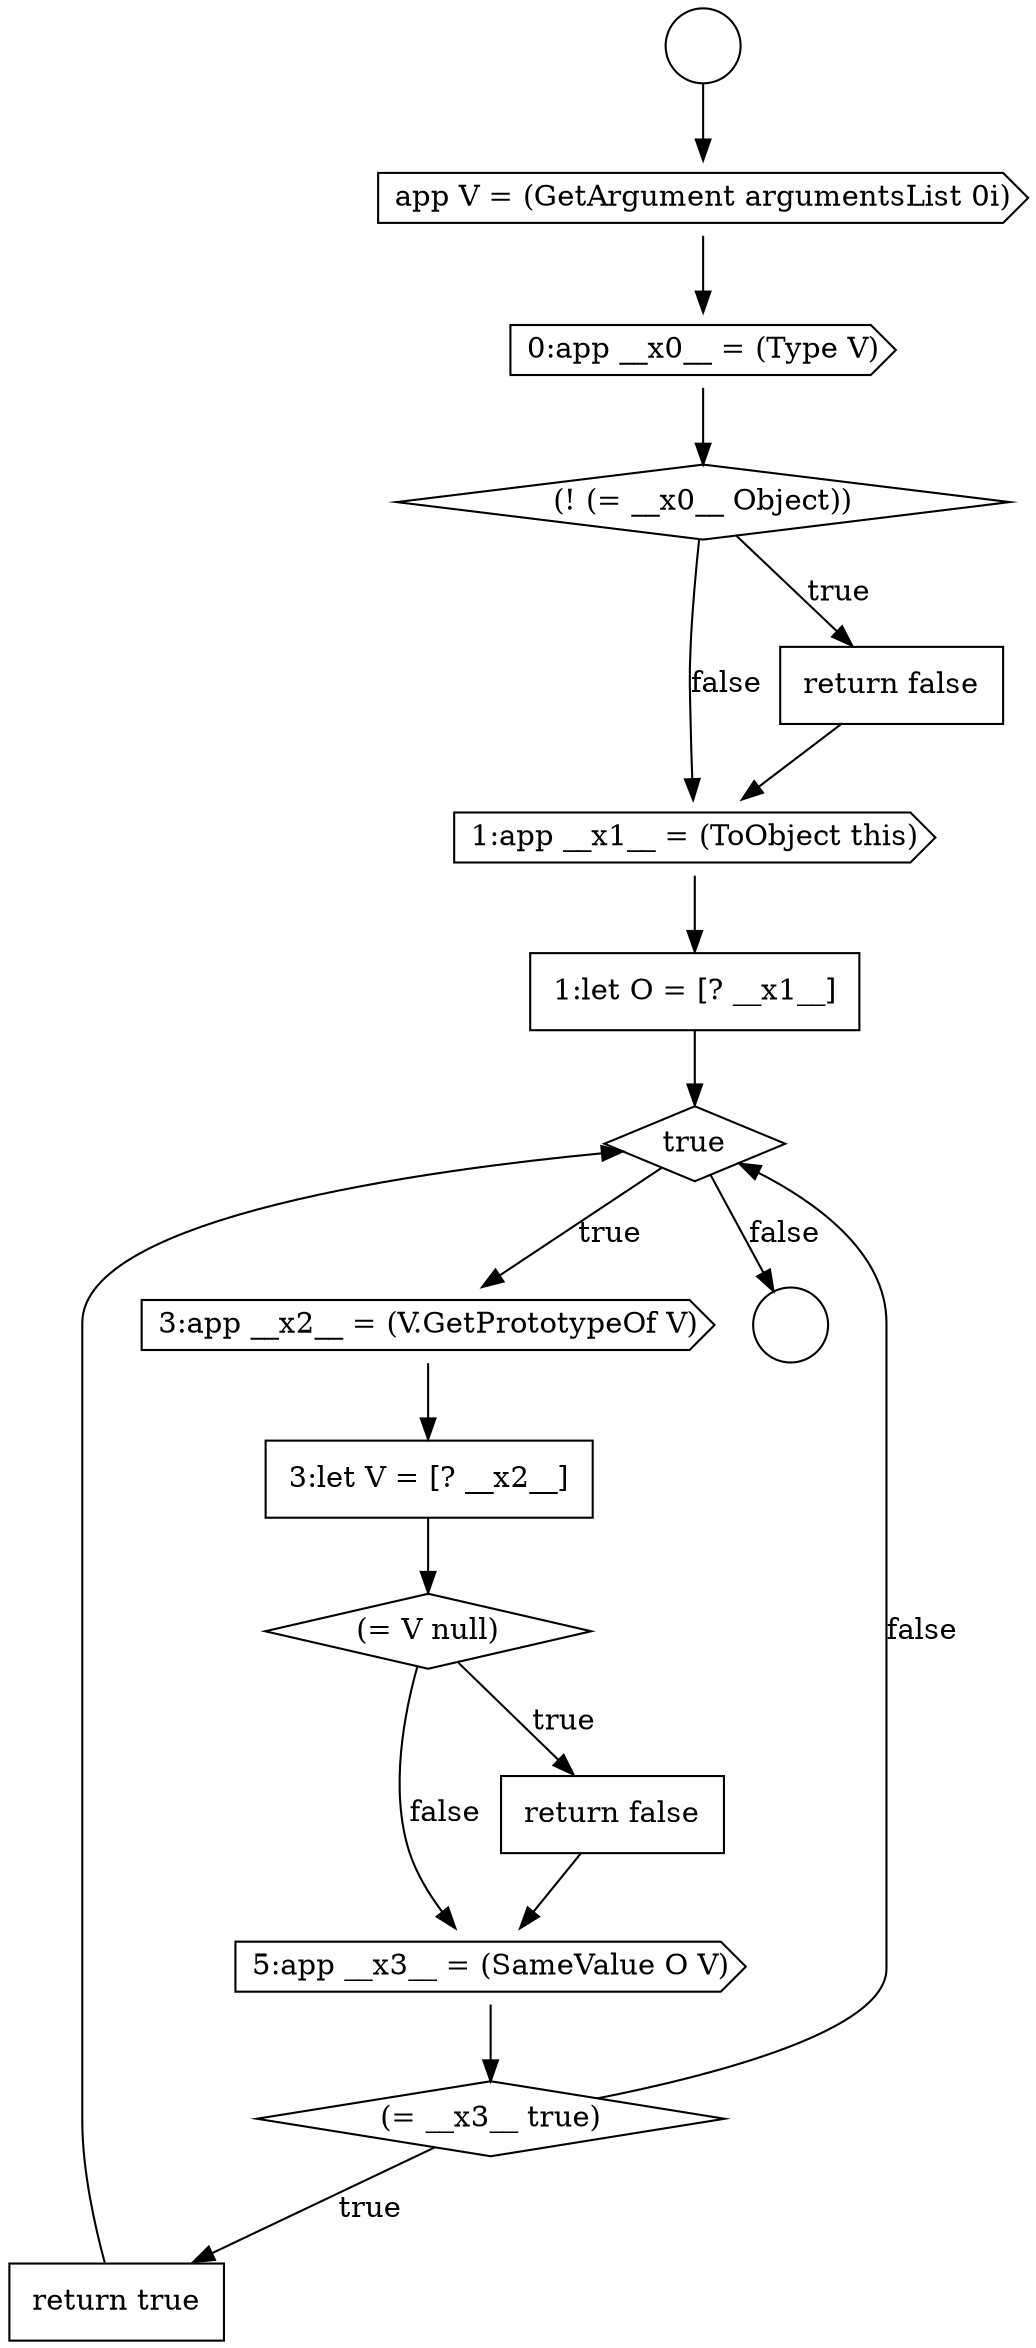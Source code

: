 digraph {
  node10495 [shape=none, margin=0, label=<<font color="black">
    <table border="0" cellborder="1" cellspacing="0" cellpadding="10">
      <tr><td align="left">1:let O = [? __x1__]</td></tr>
    </table>
  </font>> color="black" fillcolor="white" style=filled]
  node10501 [shape=cds, label=<<font color="black">5:app __x3__ = (SameValue O V)</font>> color="black" fillcolor="white" style=filled]
  node10497 [shape=cds, label=<<font color="black">3:app __x2__ = (V.GetPrototypeOf V)</font>> color="black" fillcolor="white" style=filled]
  node10491 [shape=cds, label=<<font color="black">0:app __x0__ = (Type V)</font>> color="black" fillcolor="white" style=filled]
  node10494 [shape=cds, label=<<font color="black">1:app __x1__ = (ToObject this)</font>> color="black" fillcolor="white" style=filled]
  node10498 [shape=none, margin=0, label=<<font color="black">
    <table border="0" cellborder="1" cellspacing="0" cellpadding="10">
      <tr><td align="left">3:let V = [? __x2__]</td></tr>
    </table>
  </font>> color="black" fillcolor="white" style=filled]
  node10503 [shape=none, margin=0, label=<<font color="black">
    <table border="0" cellborder="1" cellspacing="0" cellpadding="10">
      <tr><td align="left">return true</td></tr>
    </table>
  </font>> color="black" fillcolor="white" style=filled]
  node10493 [shape=none, margin=0, label=<<font color="black">
    <table border="0" cellborder="1" cellspacing="0" cellpadding="10">
      <tr><td align="left">return false</td></tr>
    </table>
  </font>> color="black" fillcolor="white" style=filled]
  node10489 [shape=circle label=" " color="black" fillcolor="white" style=filled]
  node10499 [shape=diamond, label=<<font color="black">(= V null)</font>> color="black" fillcolor="white" style=filled]
  node10488 [shape=circle label=" " color="black" fillcolor="white" style=filled]
  node10496 [shape=diamond, label=<<font color="black">true</font>> color="black" fillcolor="white" style=filled]
  node10500 [shape=none, margin=0, label=<<font color="black">
    <table border="0" cellborder="1" cellspacing="0" cellpadding="10">
      <tr><td align="left">return false</td></tr>
    </table>
  </font>> color="black" fillcolor="white" style=filled]
  node10492 [shape=diamond, label=<<font color="black">(! (= __x0__ Object))</font>> color="black" fillcolor="white" style=filled]
  node10502 [shape=diamond, label=<<font color="black">(= __x3__ true)</font>> color="black" fillcolor="white" style=filled]
  node10490 [shape=cds, label=<<font color="black">app V = (GetArgument argumentsList 0i)</font>> color="black" fillcolor="white" style=filled]
  node10493 -> node10494 [ color="black"]
  node10491 -> node10492 [ color="black"]
  node10499 -> node10500 [label=<<font color="black">true</font>> color="black"]
  node10499 -> node10501 [label=<<font color="black">false</font>> color="black"]
  node10496 -> node10497 [label=<<font color="black">true</font>> color="black"]
  node10496 -> node10489 [label=<<font color="black">false</font>> color="black"]
  node10488 -> node10490 [ color="black"]
  node10501 -> node10502 [ color="black"]
  node10494 -> node10495 [ color="black"]
  node10492 -> node10493 [label=<<font color="black">true</font>> color="black"]
  node10492 -> node10494 [label=<<font color="black">false</font>> color="black"]
  node10495 -> node10496 [ color="black"]
  node10497 -> node10498 [ color="black"]
  node10502 -> node10503 [label=<<font color="black">true</font>> color="black"]
  node10502 -> node10496 [label=<<font color="black">false</font>> color="black"]
  node10490 -> node10491 [ color="black"]
  node10500 -> node10501 [ color="black"]
  node10498 -> node10499 [ color="black"]
  node10503 -> node10496 [ color="black"]
}

